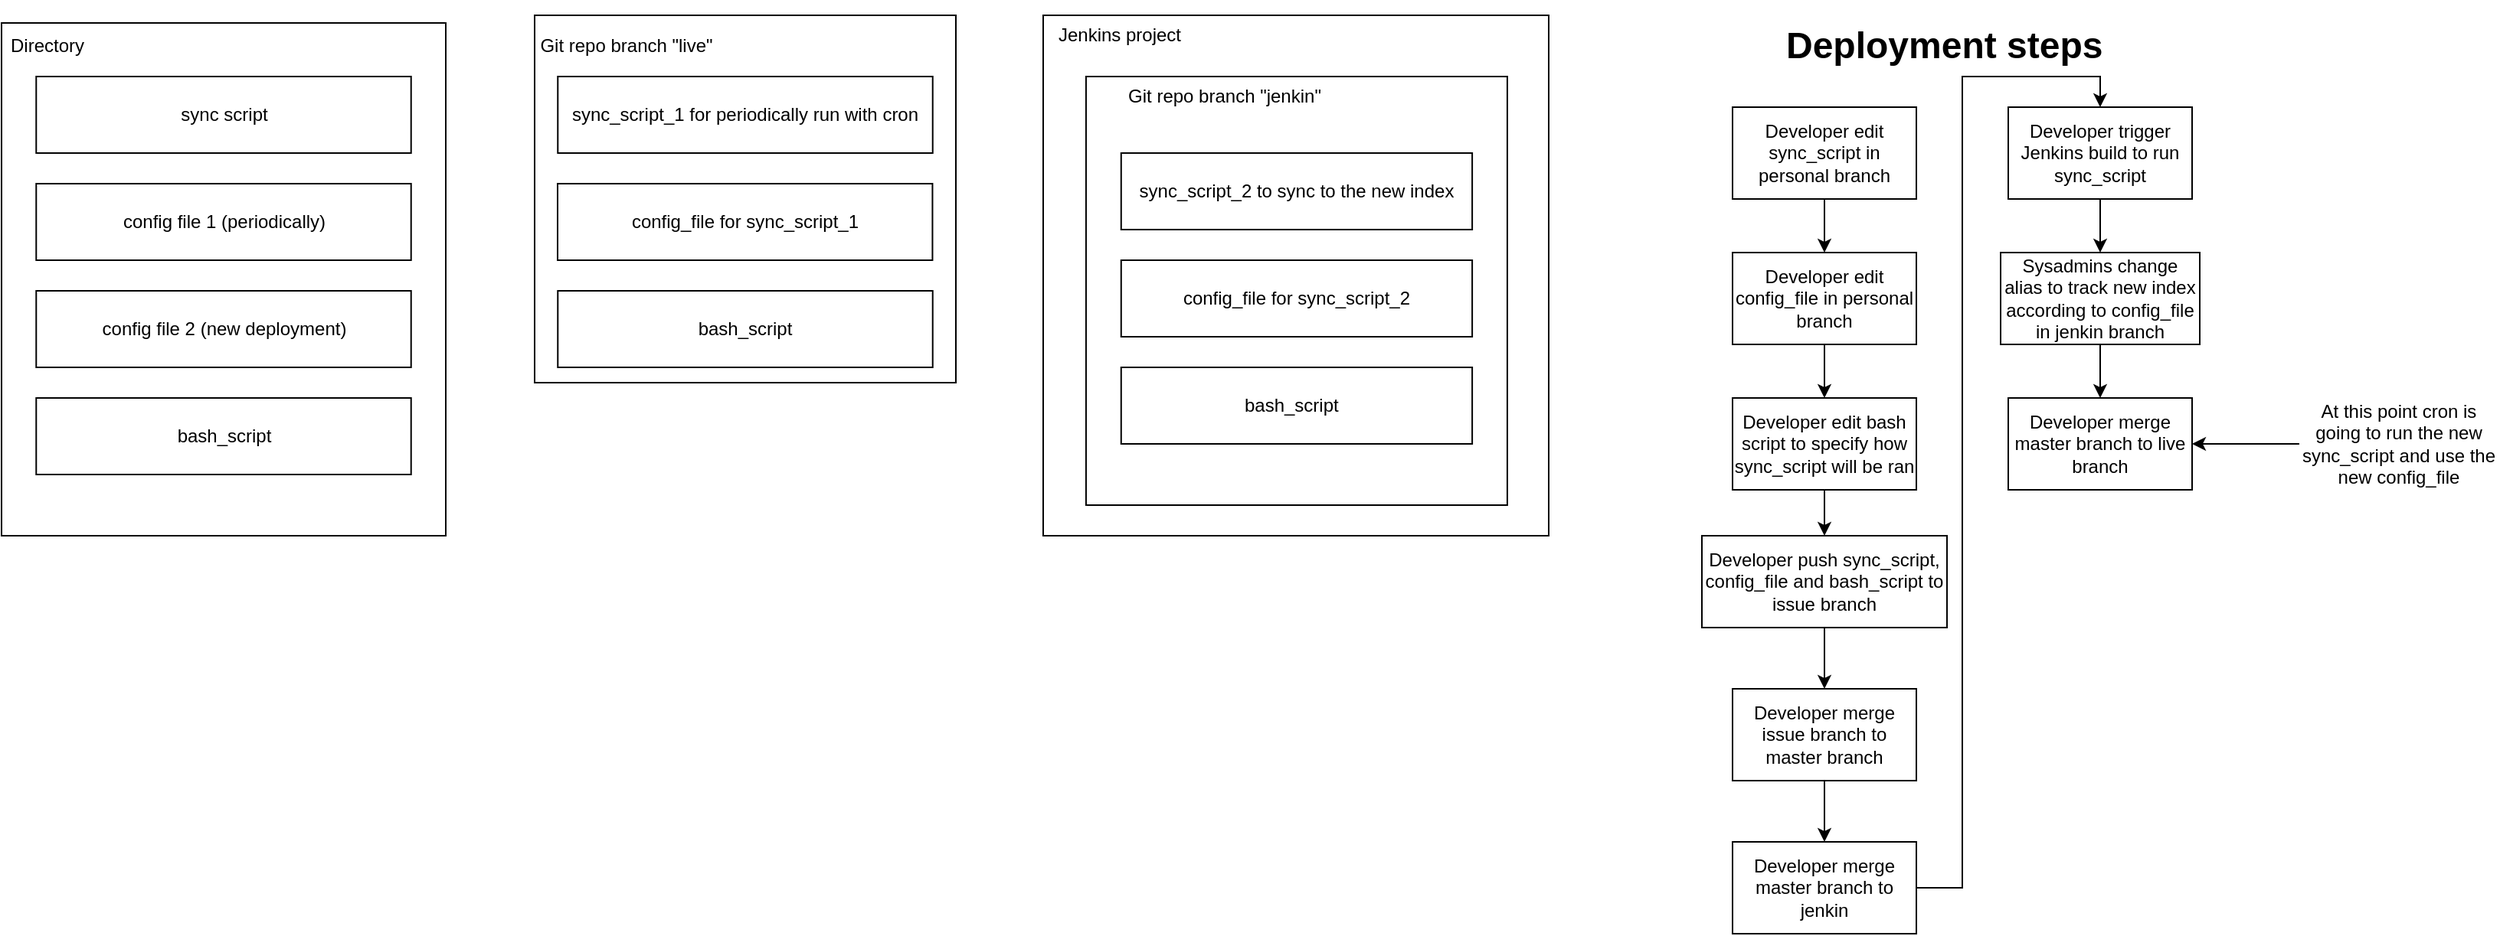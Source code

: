 <mxfile>
    <diagram id="lxpTp4fASa2v775-ZQ52" name="Page-1">
        <mxGraphModel dx="1854" dy="608" grid="1" gridSize="10" guides="1" tooltips="1" connect="1" arrows="1" fold="1" page="1" pageScale="1" pageWidth="850" pageHeight="1100" math="0" shadow="0">
            <root>
                <mxCell id="0"/>
                <mxCell id="1" parent="0"/>
                <mxCell id="Kls-efI1VxmwVfYrMtrJ-11" value="" style="group" parent="1" vertex="1" connectable="0">
                    <mxGeometry x="620" y="80" width="330" height="340" as="geometry"/>
                </mxCell>
                <mxCell id="Kls-efI1VxmwVfYrMtrJ-12" value="" style="rounded=0;whiteSpace=wrap;html=1;" parent="Kls-efI1VxmwVfYrMtrJ-11" vertex="1">
                    <mxGeometry width="330" height="340" as="geometry"/>
                </mxCell>
                <mxCell id="Kls-efI1VxmwVfYrMtrJ-13" value="" style="group" parent="Kls-efI1VxmwVfYrMtrJ-11" vertex="1" connectable="0">
                    <mxGeometry width="330" height="250" as="geometry"/>
                </mxCell>
                <mxCell id="Kls-efI1VxmwVfYrMtrJ-14" value="Jenkins project" style="text;html=1;strokeColor=none;fillColor=none;align=center;verticalAlign=middle;whiteSpace=wrap;rounded=0;" parent="Kls-efI1VxmwVfYrMtrJ-13" vertex="1">
                    <mxGeometry width="100" height="25" as="geometry"/>
                </mxCell>
                <mxCell id="Kls-efI1VxmwVfYrMtrJ-16" value="" style="rounded=0;whiteSpace=wrap;html=1;" parent="Kls-efI1VxmwVfYrMtrJ-11" vertex="1">
                    <mxGeometry x="27.97" y="40" width="275" height="280" as="geometry"/>
                </mxCell>
                <mxCell id="Kls-efI1VxmwVfYrMtrJ-17" value="Git repo branch &quot;jenkin&quot;" style="text;html=1;strokeColor=none;fillColor=none;align=center;verticalAlign=middle;whiteSpace=wrap;rounded=0;" parent="Kls-efI1VxmwVfYrMtrJ-11" vertex="1">
                    <mxGeometry x="27.03" y="40" width="182.97" height="25" as="geometry"/>
                </mxCell>
                <mxCell id="Kls-efI1VxmwVfYrMtrJ-18" value="sync_script_2 to sync to the new index" style="rounded=0;whiteSpace=wrap;html=1;" parent="Kls-efI1VxmwVfYrMtrJ-11" vertex="1">
                    <mxGeometry x="50.888" y="89.989" width="229.167" height="50" as="geometry"/>
                </mxCell>
                <mxCell id="Kls-efI1VxmwVfYrMtrJ-19" value="config_file for sync_script_2" style="rounded=0;whiteSpace=wrap;html=1;" parent="Kls-efI1VxmwVfYrMtrJ-11" vertex="1">
                    <mxGeometry x="50.888" y="160.002" width="229.167" height="50" as="geometry"/>
                </mxCell>
                <mxCell id="Kls-efI1VxmwVfYrMtrJ-21" value="bash_script&amp;nbsp;&amp;nbsp;" style="rounded=0;whiteSpace=wrap;html=1;" parent="Kls-efI1VxmwVfYrMtrJ-11" vertex="1">
                    <mxGeometry x="50.888" y="230.002" width="229.167" height="50" as="geometry"/>
                </mxCell>
                <mxCell id="Kls-efI1VxmwVfYrMtrJ-6" value="" style="group" parent="1" vertex="1" connectable="0">
                    <mxGeometry x="288" y="80" width="275" height="240" as="geometry"/>
                </mxCell>
                <mxCell id="Kls-efI1VxmwVfYrMtrJ-3" value="" style="rounded=0;whiteSpace=wrap;html=1;" parent="Kls-efI1VxmwVfYrMtrJ-6" vertex="1">
                    <mxGeometry width="275" height="240" as="geometry"/>
                </mxCell>
                <mxCell id="Kls-efI1VxmwVfYrMtrJ-5" value="Git repo branch &quot;live&quot;" style="text;html=1;strokeColor=none;fillColor=none;align=center;verticalAlign=middle;whiteSpace=wrap;rounded=0;" parent="Kls-efI1VxmwVfYrMtrJ-6" vertex="1">
                    <mxGeometry width="120" height="40" as="geometry"/>
                </mxCell>
                <mxCell id="Kls-efI1VxmwVfYrMtrJ-9" value="sync_script_1 for periodically run with cron" style="rounded=0;whiteSpace=wrap;html=1;" parent="Kls-efI1VxmwVfYrMtrJ-6" vertex="1">
                    <mxGeometry x="15.14" y="39.996" width="244.72" height="50" as="geometry"/>
                </mxCell>
                <mxCell id="Kls-efI1VxmwVfYrMtrJ-10" value="config_file for sync_script_1" style="rounded=0;whiteSpace=wrap;html=1;" parent="Kls-efI1VxmwVfYrMtrJ-6" vertex="1">
                    <mxGeometry x="15" y="109.996" width="244.72" height="50" as="geometry"/>
                </mxCell>
                <mxCell id="Kls-efI1VxmwVfYrMtrJ-42" value="bash_script" style="rounded=0;whiteSpace=wrap;html=1;" parent="Kls-efI1VxmwVfYrMtrJ-6" vertex="1">
                    <mxGeometry x="15.14" y="179.996" width="244.72" height="50" as="geometry"/>
                </mxCell>
                <mxCell id="Kls-efI1VxmwVfYrMtrJ-22" value="&lt;h1&gt;Deployment steps&lt;/h1&gt;" style="text;html=1;strokeColor=none;fillColor=none;spacing=5;spacingTop=-20;whiteSpace=wrap;overflow=hidden;rounded=0;" parent="1" vertex="1">
                    <mxGeometry x="1100" y="80" width="260" height="40" as="geometry"/>
                </mxCell>
                <mxCell id="Kls-efI1VxmwVfYrMtrJ-35" value="" style="edgeStyle=orthogonalEdgeStyle;rounded=0;orthogonalLoop=1;jettySize=auto;html=1;" parent="1" source="Kls-efI1VxmwVfYrMtrJ-23" target="Kls-efI1VxmwVfYrMtrJ-24" edge="1">
                    <mxGeometry relative="1" as="geometry"/>
                </mxCell>
                <mxCell id="Kls-efI1VxmwVfYrMtrJ-23" value="Developer edit sync_script in personal branch" style="rounded=0;whiteSpace=wrap;html=1;" parent="1" vertex="1">
                    <mxGeometry x="1070" y="140" width="120" height="60" as="geometry"/>
                </mxCell>
                <mxCell id="Kls-efI1VxmwVfYrMtrJ-36" value="" style="edgeStyle=orthogonalEdgeStyle;rounded=0;orthogonalLoop=1;jettySize=auto;html=1;" parent="1" source="Kls-efI1VxmwVfYrMtrJ-24" target="Kls-efI1VxmwVfYrMtrJ-28" edge="1">
                    <mxGeometry relative="1" as="geometry"/>
                </mxCell>
                <mxCell id="Kls-efI1VxmwVfYrMtrJ-24" value="Developer edit config_file in personal branch" style="rounded=0;whiteSpace=wrap;html=1;" parent="1" vertex="1">
                    <mxGeometry x="1070" y="235" width="120" height="60" as="geometry"/>
                </mxCell>
                <mxCell id="Kls-efI1VxmwVfYrMtrJ-38" value="" style="edgeStyle=orthogonalEdgeStyle;rounded=0;orthogonalLoop=1;jettySize=auto;html=1;" parent="1" source="Kls-efI1VxmwVfYrMtrJ-25" target="Kls-efI1VxmwVfYrMtrJ-26" edge="1">
                    <mxGeometry relative="1" as="geometry"/>
                </mxCell>
                <mxCell id="Kls-efI1VxmwVfYrMtrJ-25" value="Developer push sync_script, config_file and bash_script to issue branch" style="rounded=0;whiteSpace=wrap;html=1;" parent="1" vertex="1">
                    <mxGeometry x="1050" y="420" width="160" height="60" as="geometry"/>
                </mxCell>
                <mxCell id="Kls-efI1VxmwVfYrMtrJ-39" value="" style="edgeStyle=orthogonalEdgeStyle;rounded=0;orthogonalLoop=1;jettySize=auto;html=1;" parent="1" source="Kls-efI1VxmwVfYrMtrJ-26" target="Kls-efI1VxmwVfYrMtrJ-27" edge="1">
                    <mxGeometry relative="1" as="geometry"/>
                </mxCell>
                <mxCell id="Kls-efI1VxmwVfYrMtrJ-26" value="Developer merge issue branch to master branch" style="rounded=0;whiteSpace=wrap;html=1;" parent="1" vertex="1">
                    <mxGeometry x="1070" y="520" width="120" height="60" as="geometry"/>
                </mxCell>
                <mxCell id="Kls-efI1VxmwVfYrMtrJ-43" style="edgeStyle=orthogonalEdgeStyle;rounded=0;orthogonalLoop=1;jettySize=auto;html=1;entryX=0.5;entryY=0;entryDx=0;entryDy=0;" parent="1" source="Kls-efI1VxmwVfYrMtrJ-27" target="Kls-efI1VxmwVfYrMtrJ-29" edge="1">
                    <mxGeometry relative="1" as="geometry">
                        <Array as="points">
                            <mxPoint x="1220" y="650"/>
                            <mxPoint x="1220" y="120"/>
                            <mxPoint x="1310" y="120"/>
                        </Array>
                    </mxGeometry>
                </mxCell>
                <mxCell id="Kls-efI1VxmwVfYrMtrJ-27" value="Developer merge master branch to jenkin" style="rounded=0;whiteSpace=wrap;html=1;" parent="1" vertex="1">
                    <mxGeometry x="1070" y="620" width="120" height="60" as="geometry"/>
                </mxCell>
                <mxCell id="Kls-efI1VxmwVfYrMtrJ-37" value="" style="edgeStyle=orthogonalEdgeStyle;rounded=0;orthogonalLoop=1;jettySize=auto;html=1;" parent="1" source="Kls-efI1VxmwVfYrMtrJ-28" target="Kls-efI1VxmwVfYrMtrJ-25" edge="1">
                    <mxGeometry relative="1" as="geometry"/>
                </mxCell>
                <mxCell id="Kls-efI1VxmwVfYrMtrJ-28" value="Developer edit bash script to specify how sync_script will be ran" style="rounded=0;whiteSpace=wrap;html=1;" parent="1" vertex="1">
                    <mxGeometry x="1070" y="330" width="120" height="60" as="geometry"/>
                </mxCell>
                <mxCell id="Kls-efI1VxmwVfYrMtrJ-40" value="" style="edgeStyle=orthogonalEdgeStyle;rounded=0;orthogonalLoop=1;jettySize=auto;html=1;" parent="1" source="Kls-efI1VxmwVfYrMtrJ-29" target="Kls-efI1VxmwVfYrMtrJ-30" edge="1">
                    <mxGeometry relative="1" as="geometry"/>
                </mxCell>
                <mxCell id="Kls-efI1VxmwVfYrMtrJ-29" value="Developer trigger Jenkins build to run sync_script" style="rounded=0;whiteSpace=wrap;html=1;" parent="1" vertex="1">
                    <mxGeometry x="1250" y="140" width="120" height="60" as="geometry"/>
                </mxCell>
                <mxCell id="Kls-efI1VxmwVfYrMtrJ-41" value="" style="edgeStyle=orthogonalEdgeStyle;rounded=0;orthogonalLoop=1;jettySize=auto;html=1;" parent="1" source="Kls-efI1VxmwVfYrMtrJ-30" target="Kls-efI1VxmwVfYrMtrJ-31" edge="1">
                    <mxGeometry relative="1" as="geometry"/>
                </mxCell>
                <mxCell id="Kls-efI1VxmwVfYrMtrJ-30" value="Sysadmins change alias to track new index according to config_file in jenkin branch" style="rounded=0;whiteSpace=wrap;html=1;" parent="1" vertex="1">
                    <mxGeometry x="1245" y="235" width="130" height="60" as="geometry"/>
                </mxCell>
                <mxCell id="Kls-efI1VxmwVfYrMtrJ-31" value="Developer merge master branch to live branch" style="rounded=0;whiteSpace=wrap;html=1;" parent="1" vertex="1">
                    <mxGeometry x="1250" y="330" width="120" height="60" as="geometry"/>
                </mxCell>
                <mxCell id="Kls-efI1VxmwVfYrMtrJ-34" value="" style="edgeStyle=orthogonalEdgeStyle;rounded=0;orthogonalLoop=1;jettySize=auto;html=1;" parent="1" source="Kls-efI1VxmwVfYrMtrJ-33" target="Kls-efI1VxmwVfYrMtrJ-31" edge="1">
                    <mxGeometry relative="1" as="geometry"/>
                </mxCell>
                <mxCell id="Kls-efI1VxmwVfYrMtrJ-33" value="At this point cron is going to run the new sync_script and use the new config_file" style="text;html=1;strokeColor=none;fillColor=none;align=center;verticalAlign=middle;whiteSpace=wrap;rounded=0;" parent="1" vertex="1">
                    <mxGeometry x="1440" y="320" width="130" height="80" as="geometry"/>
                </mxCell>
                <mxCell id="2" value="" style="rounded=0;whiteSpace=wrap;html=1;" vertex="1" parent="1">
                    <mxGeometry x="-60" y="85" width="290" height="335" as="geometry"/>
                </mxCell>
                <mxCell id="3" value="Directory" style="text;html=1;strokeColor=none;fillColor=none;align=center;verticalAlign=middle;whiteSpace=wrap;rounded=0;" vertex="1" parent="1">
                    <mxGeometry x="-60" y="85" width="60" height="30" as="geometry"/>
                </mxCell>
                <mxCell id="4" value="sync script" style="rounded=0;whiteSpace=wrap;html=1;" vertex="1" parent="1">
                    <mxGeometry x="-37.36" y="119.996" width="244.72" height="50" as="geometry"/>
                </mxCell>
                <mxCell id="5" value="config file 1 (periodically)" style="rounded=0;whiteSpace=wrap;html=1;" vertex="1" parent="1">
                    <mxGeometry x="-37.36" y="189.996" width="244.72" height="50" as="geometry"/>
                </mxCell>
                <mxCell id="6" value="config file 2 (new deployment)" style="rounded=0;whiteSpace=wrap;html=1;" vertex="1" parent="1">
                    <mxGeometry x="-37.36" y="259.996" width="244.72" height="50" as="geometry"/>
                </mxCell>
                <mxCell id="7" value="bash_script" style="rounded=0;whiteSpace=wrap;html=1;" vertex="1" parent="1">
                    <mxGeometry x="-37.36" y="329.996" width="244.72" height="50" as="geometry"/>
                </mxCell>
            </root>
        </mxGraphModel>
    </diagram>
</mxfile>